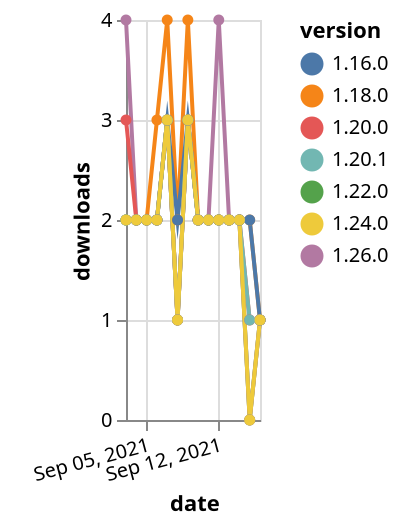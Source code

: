 {"$schema": "https://vega.github.io/schema/vega-lite/v5.json", "description": "A simple bar chart with embedded data.", "data": {"values": [{"date": "2021-09-03", "total": 2569, "delta": 2, "version": "1.18.0"}, {"date": "2021-09-04", "total": 2571, "delta": 2, "version": "1.18.0"}, {"date": "2021-09-05", "total": 2573, "delta": 2, "version": "1.18.0"}, {"date": "2021-09-06", "total": 2576, "delta": 3, "version": "1.18.0"}, {"date": "2021-09-07", "total": 2580, "delta": 4, "version": "1.18.0"}, {"date": "2021-09-08", "total": 2582, "delta": 2, "version": "1.18.0"}, {"date": "2021-09-09", "total": 2586, "delta": 4, "version": "1.18.0"}, {"date": "2021-09-10", "total": 2588, "delta": 2, "version": "1.18.0"}, {"date": "2021-09-11", "total": 2590, "delta": 2, "version": "1.18.0"}, {"date": "2021-09-12", "total": 2592, "delta": 2, "version": "1.18.0"}, {"date": "2021-09-13", "total": 2594, "delta": 2, "version": "1.18.0"}, {"date": "2021-09-14", "total": 2596, "delta": 2, "version": "1.18.0"}, {"date": "2021-09-15", "total": 2598, "delta": 2, "version": "1.18.0"}, {"date": "2021-09-16", "total": 2599, "delta": 1, "version": "1.18.0"}, {"date": "2021-09-03", "total": 1644, "delta": 2, "version": "1.22.0"}, {"date": "2021-09-04", "total": 1646, "delta": 2, "version": "1.22.0"}, {"date": "2021-09-05", "total": 1648, "delta": 2, "version": "1.22.0"}, {"date": "2021-09-06", "total": 1650, "delta": 2, "version": "1.22.0"}, {"date": "2021-09-07", "total": 1653, "delta": 3, "version": "1.22.0"}, {"date": "2021-09-08", "total": 1654, "delta": 1, "version": "1.22.0"}, {"date": "2021-09-09", "total": 1657, "delta": 3, "version": "1.22.0"}, {"date": "2021-09-10", "total": 1659, "delta": 2, "version": "1.22.0"}, {"date": "2021-09-11", "total": 1661, "delta": 2, "version": "1.22.0"}, {"date": "2021-09-12", "total": 1663, "delta": 2, "version": "1.22.0"}, {"date": "2021-09-13", "total": 1665, "delta": 2, "version": "1.22.0"}, {"date": "2021-09-14", "total": 1667, "delta": 2, "version": "1.22.0"}, {"date": "2021-09-15", "total": 1667, "delta": 0, "version": "1.22.0"}, {"date": "2021-09-16", "total": 1668, "delta": 1, "version": "1.22.0"}, {"date": "2021-09-03", "total": 1016, "delta": 4, "version": "1.26.0"}, {"date": "2021-09-04", "total": 1018, "delta": 2, "version": "1.26.0"}, {"date": "2021-09-05", "total": 1020, "delta": 2, "version": "1.26.0"}, {"date": "2021-09-06", "total": 1022, "delta": 2, "version": "1.26.0"}, {"date": "2021-09-07", "total": 1025, "delta": 3, "version": "1.26.0"}, {"date": "2021-09-08", "total": 1026, "delta": 1, "version": "1.26.0"}, {"date": "2021-09-09", "total": 1029, "delta": 3, "version": "1.26.0"}, {"date": "2021-09-10", "total": 1031, "delta": 2, "version": "1.26.0"}, {"date": "2021-09-11", "total": 1033, "delta": 2, "version": "1.26.0"}, {"date": "2021-09-12", "total": 1037, "delta": 4, "version": "1.26.0"}, {"date": "2021-09-13", "total": 1039, "delta": 2, "version": "1.26.0"}, {"date": "2021-09-14", "total": 1041, "delta": 2, "version": "1.26.0"}, {"date": "2021-09-15", "total": 1041, "delta": 0, "version": "1.26.0"}, {"date": "2021-09-16", "total": 1042, "delta": 1, "version": "1.26.0"}, {"date": "2021-09-03", "total": 2044, "delta": 3, "version": "1.20.0"}, {"date": "2021-09-04", "total": 2046, "delta": 2, "version": "1.20.0"}, {"date": "2021-09-05", "total": 2048, "delta": 2, "version": "1.20.0"}, {"date": "2021-09-06", "total": 2050, "delta": 2, "version": "1.20.0"}, {"date": "2021-09-07", "total": 2053, "delta": 3, "version": "1.20.0"}, {"date": "2021-09-08", "total": 2054, "delta": 1, "version": "1.20.0"}, {"date": "2021-09-09", "total": 2057, "delta": 3, "version": "1.20.0"}, {"date": "2021-09-10", "total": 2059, "delta": 2, "version": "1.20.0"}, {"date": "2021-09-11", "total": 2061, "delta": 2, "version": "1.20.0"}, {"date": "2021-09-12", "total": 2063, "delta": 2, "version": "1.20.0"}, {"date": "2021-09-13", "total": 2065, "delta": 2, "version": "1.20.0"}, {"date": "2021-09-14", "total": 2067, "delta": 2, "version": "1.20.0"}, {"date": "2021-09-15", "total": 2068, "delta": 1, "version": "1.20.0"}, {"date": "2021-09-16", "total": 2069, "delta": 1, "version": "1.20.0"}, {"date": "2021-09-03", "total": 2429, "delta": 2, "version": "1.16.0"}, {"date": "2021-09-04", "total": 2431, "delta": 2, "version": "1.16.0"}, {"date": "2021-09-05", "total": 2433, "delta": 2, "version": "1.16.0"}, {"date": "2021-09-06", "total": 2435, "delta": 2, "version": "1.16.0"}, {"date": "2021-09-07", "total": 2438, "delta": 3, "version": "1.16.0"}, {"date": "2021-09-08", "total": 2440, "delta": 2, "version": "1.16.0"}, {"date": "2021-09-09", "total": 2443, "delta": 3, "version": "1.16.0"}, {"date": "2021-09-10", "total": 2445, "delta": 2, "version": "1.16.0"}, {"date": "2021-09-11", "total": 2447, "delta": 2, "version": "1.16.0"}, {"date": "2021-09-12", "total": 2449, "delta": 2, "version": "1.16.0"}, {"date": "2021-09-13", "total": 2451, "delta": 2, "version": "1.16.0"}, {"date": "2021-09-14", "total": 2453, "delta": 2, "version": "1.16.0"}, {"date": "2021-09-15", "total": 2455, "delta": 2, "version": "1.16.0"}, {"date": "2021-09-16", "total": 2456, "delta": 1, "version": "1.16.0"}, {"date": "2021-09-03", "total": 1962, "delta": 2, "version": "1.20.1"}, {"date": "2021-09-04", "total": 1964, "delta": 2, "version": "1.20.1"}, {"date": "2021-09-05", "total": 1966, "delta": 2, "version": "1.20.1"}, {"date": "2021-09-06", "total": 1968, "delta": 2, "version": "1.20.1"}, {"date": "2021-09-07", "total": 1971, "delta": 3, "version": "1.20.1"}, {"date": "2021-09-08", "total": 1972, "delta": 1, "version": "1.20.1"}, {"date": "2021-09-09", "total": 1975, "delta": 3, "version": "1.20.1"}, {"date": "2021-09-10", "total": 1977, "delta": 2, "version": "1.20.1"}, {"date": "2021-09-11", "total": 1979, "delta": 2, "version": "1.20.1"}, {"date": "2021-09-12", "total": 1981, "delta": 2, "version": "1.20.1"}, {"date": "2021-09-13", "total": 1983, "delta": 2, "version": "1.20.1"}, {"date": "2021-09-14", "total": 1985, "delta": 2, "version": "1.20.1"}, {"date": "2021-09-15", "total": 1986, "delta": 1, "version": "1.20.1"}, {"date": "2021-09-16", "total": 1987, "delta": 1, "version": "1.20.1"}, {"date": "2021-09-03", "total": 1470, "delta": 2, "version": "1.24.0"}, {"date": "2021-09-04", "total": 1472, "delta": 2, "version": "1.24.0"}, {"date": "2021-09-05", "total": 1474, "delta": 2, "version": "1.24.0"}, {"date": "2021-09-06", "total": 1476, "delta": 2, "version": "1.24.0"}, {"date": "2021-09-07", "total": 1479, "delta": 3, "version": "1.24.0"}, {"date": "2021-09-08", "total": 1480, "delta": 1, "version": "1.24.0"}, {"date": "2021-09-09", "total": 1483, "delta": 3, "version": "1.24.0"}, {"date": "2021-09-10", "total": 1485, "delta": 2, "version": "1.24.0"}, {"date": "2021-09-11", "total": 1487, "delta": 2, "version": "1.24.0"}, {"date": "2021-09-12", "total": 1489, "delta": 2, "version": "1.24.0"}, {"date": "2021-09-13", "total": 1491, "delta": 2, "version": "1.24.0"}, {"date": "2021-09-14", "total": 1493, "delta": 2, "version": "1.24.0"}, {"date": "2021-09-15", "total": 1493, "delta": 0, "version": "1.24.0"}, {"date": "2021-09-16", "total": 1494, "delta": 1, "version": "1.24.0"}]}, "width": "container", "mark": {"type": "line", "point": {"filled": true}}, "encoding": {"x": {"field": "date", "type": "temporal", "timeUnit": "yearmonthdate", "title": "date", "axis": {"labelAngle": -15}}, "y": {"field": "delta", "type": "quantitative", "title": "downloads"}, "color": {"field": "version", "type": "nominal"}, "tooltip": {"field": "delta"}}}